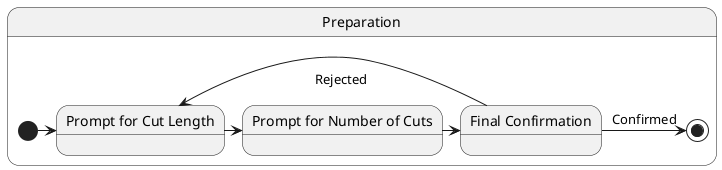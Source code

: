 @startuml statechart_prep

state Preparation {
    state "Prompt for Cut Length" as LengthPrompt
    state "Prompt for Number of Cuts" as NumPrompt
    state "Final Confirmation" as FinalPrompt

    [*] -> LengthPrompt
    LengthPrompt -> NumPrompt
    NumPrompt -> FinalPrompt
    FinalPrompt -> [*]: Confirmed
    FinalPrompt -> LengthPrompt: \nRejected
}

@enduml
